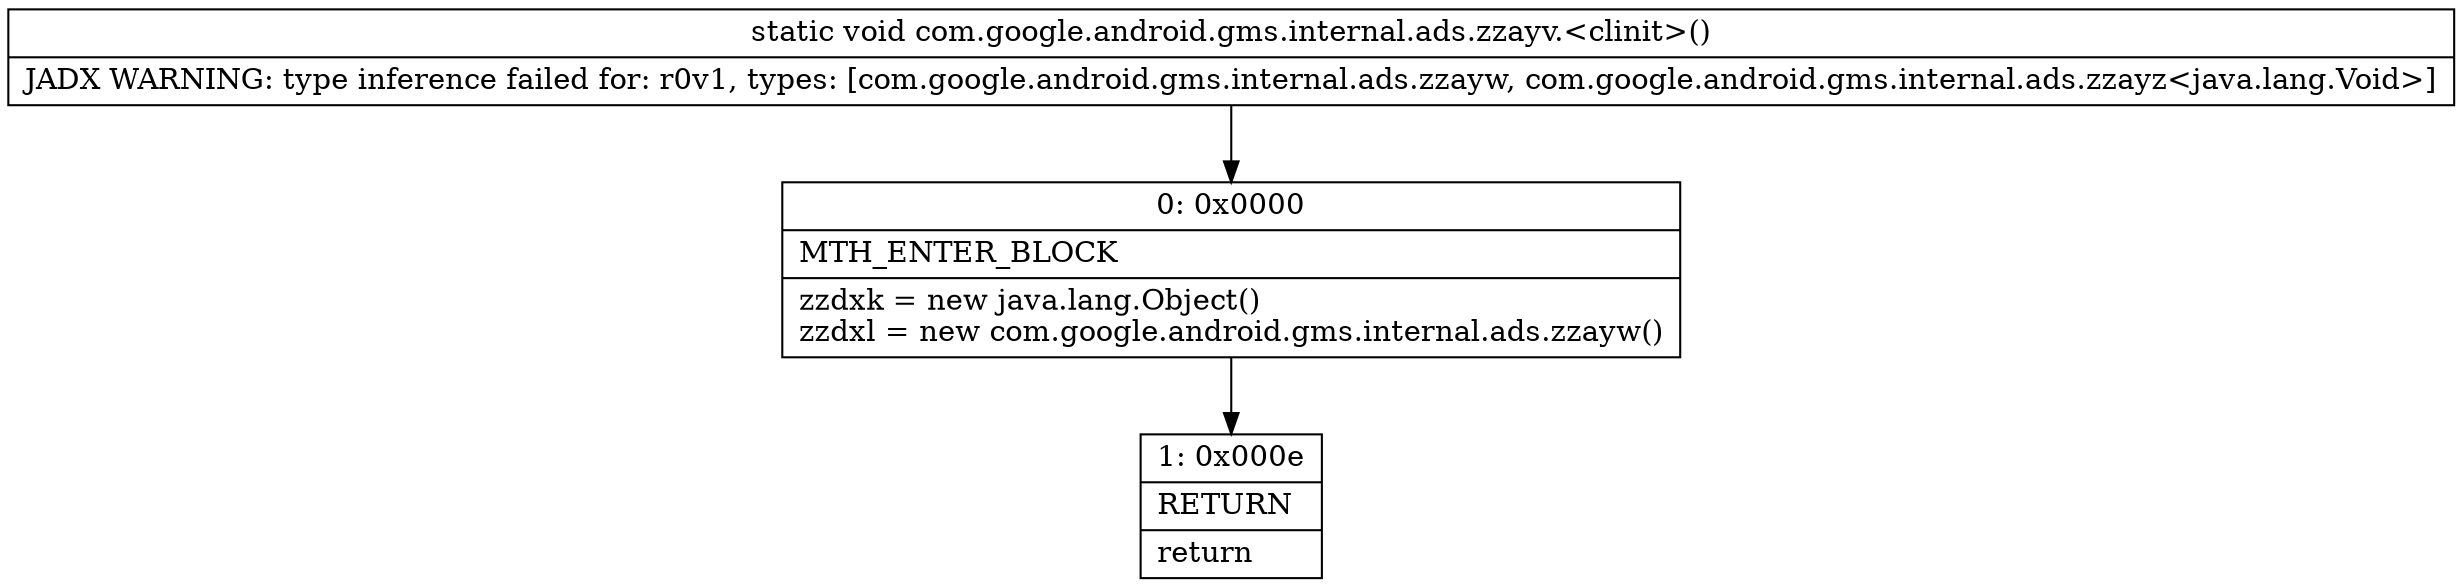 digraph "CFG forcom.google.android.gms.internal.ads.zzayv.\<clinit\>()V" {
Node_0 [shape=record,label="{0\:\ 0x0000|MTH_ENTER_BLOCK\l|zzdxk = new java.lang.Object()\lzzdxl = new com.google.android.gms.internal.ads.zzayw()\l}"];
Node_1 [shape=record,label="{1\:\ 0x000e|RETURN\l|return\l}"];
MethodNode[shape=record,label="{static void com.google.android.gms.internal.ads.zzayv.\<clinit\>()  | JADX WARNING: type inference failed for: r0v1, types: [com.google.android.gms.internal.ads.zzayw, com.google.android.gms.internal.ads.zzayz\<java.lang.Void\>]\l}"];
MethodNode -> Node_0;
Node_0 -> Node_1;
}

